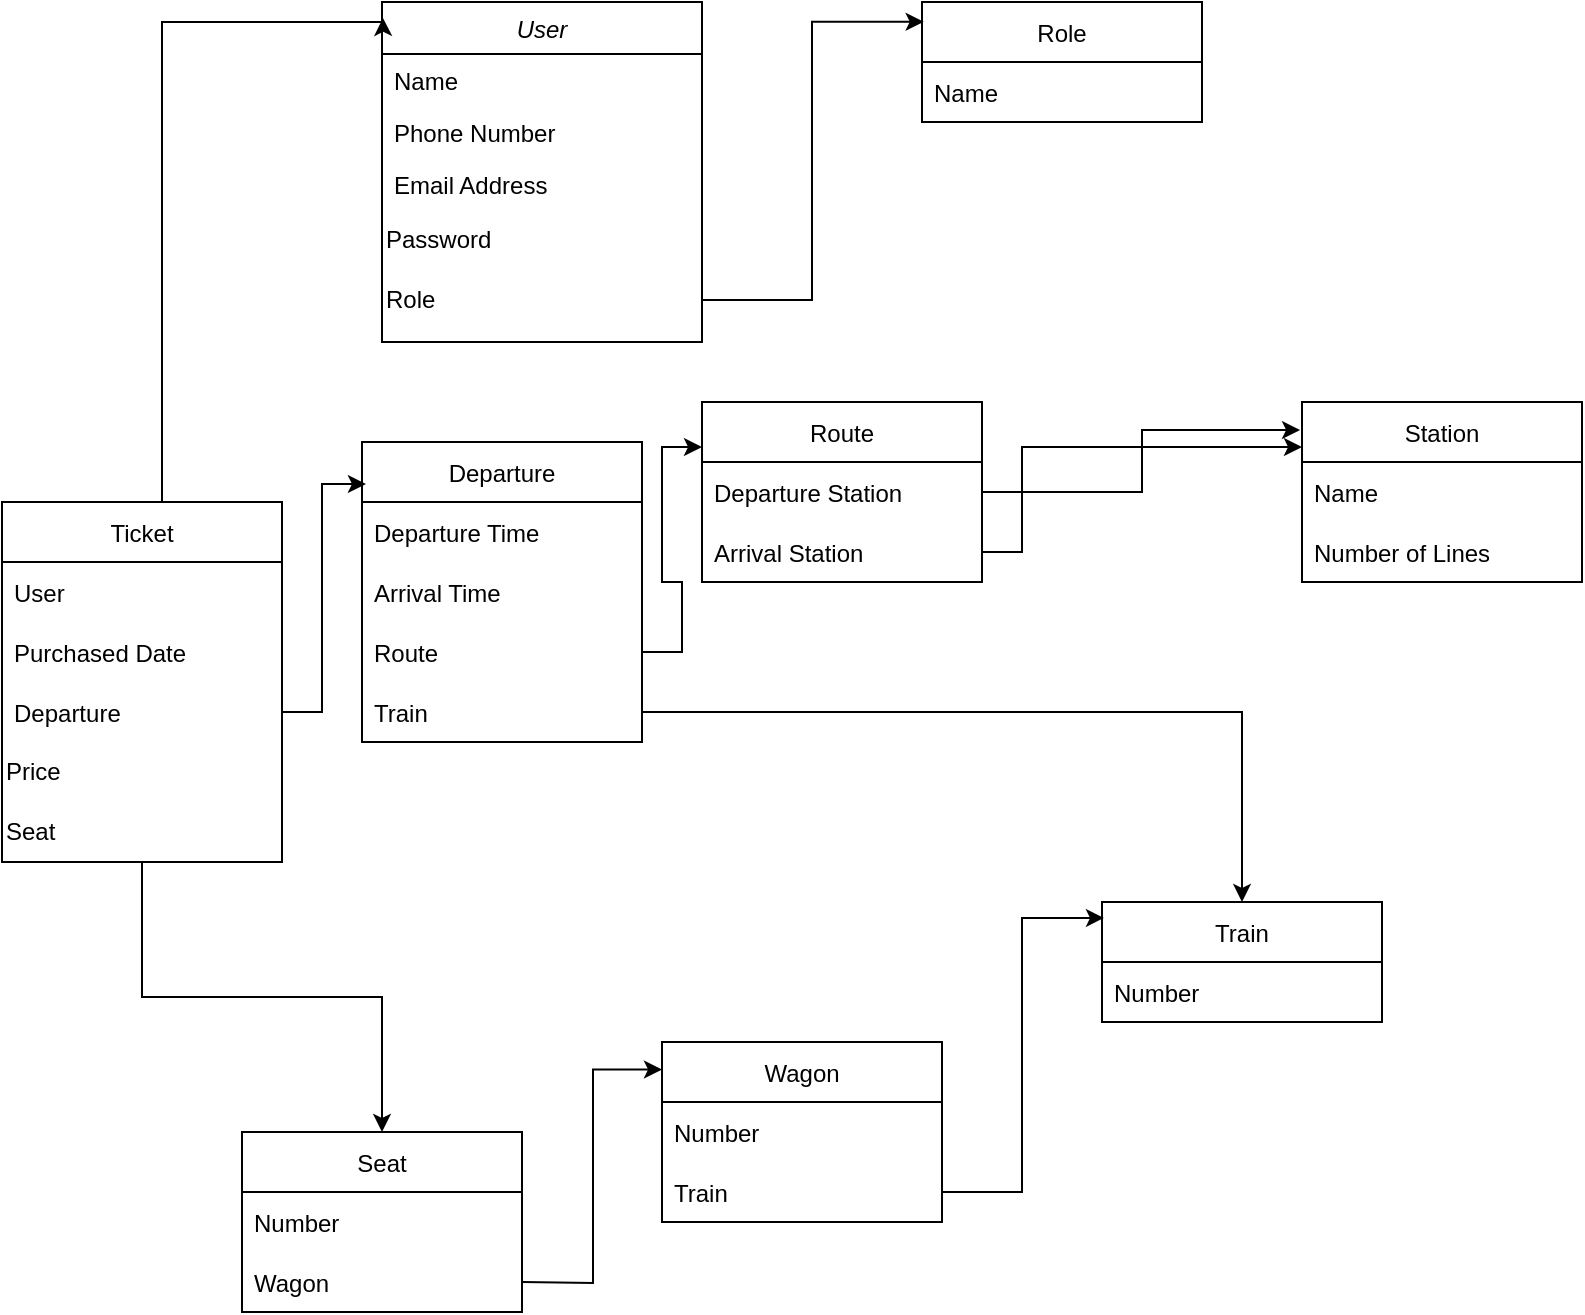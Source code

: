 <mxfile version="15.5.5" type="github">
  <diagram id="C5RBs43oDa-KdzZeNtuy" name="Page-1">
    <mxGraphModel dx="1422" dy="786" grid="1" gridSize="10" guides="1" tooltips="1" connect="1" arrows="1" fold="1" page="1" pageScale="1" pageWidth="827" pageHeight="1169" math="0" shadow="0">
      <root>
        <mxCell id="WIyWlLk6GJQsqaUBKTNV-0" />
        <mxCell id="WIyWlLk6GJQsqaUBKTNV-1" parent="WIyWlLk6GJQsqaUBKTNV-0" />
        <mxCell id="zkfFHV4jXpPFQw0GAbJ--0" value="User" style="swimlane;fontStyle=2;align=center;verticalAlign=top;childLayout=stackLayout;horizontal=1;startSize=26;horizontalStack=0;resizeParent=1;resizeLast=0;collapsible=1;marginBottom=0;rounded=0;shadow=0;strokeWidth=1;" parent="WIyWlLk6GJQsqaUBKTNV-1" vertex="1">
          <mxGeometry x="220" y="40" width="160" height="170" as="geometry">
            <mxRectangle x="230" y="140" width="160" height="26" as="alternateBounds" />
          </mxGeometry>
        </mxCell>
        <mxCell id="zkfFHV4jXpPFQw0GAbJ--1" value="Name" style="text;align=left;verticalAlign=top;spacingLeft=4;spacingRight=4;overflow=hidden;rotatable=0;points=[[0,0.5],[1,0.5]];portConstraint=eastwest;" parent="zkfFHV4jXpPFQw0GAbJ--0" vertex="1">
          <mxGeometry y="26" width="160" height="26" as="geometry" />
        </mxCell>
        <mxCell id="zkfFHV4jXpPFQw0GAbJ--2" value="Phone Number" style="text;align=left;verticalAlign=top;spacingLeft=4;spacingRight=4;overflow=hidden;rotatable=0;points=[[0,0.5],[1,0.5]];portConstraint=eastwest;rounded=0;shadow=0;html=0;" parent="zkfFHV4jXpPFQw0GAbJ--0" vertex="1">
          <mxGeometry y="52" width="160" height="26" as="geometry" />
        </mxCell>
        <mxCell id="zkfFHV4jXpPFQw0GAbJ--3" value="Email Address" style="text;align=left;verticalAlign=top;spacingLeft=4;spacingRight=4;overflow=hidden;rotatable=0;points=[[0,0.5],[1,0.5]];portConstraint=eastwest;rounded=0;shadow=0;html=0;" parent="zkfFHV4jXpPFQw0GAbJ--0" vertex="1">
          <mxGeometry y="78" width="160" height="26" as="geometry" />
        </mxCell>
        <mxCell id="L3c_1vITKOUlRn1arU0Z-3" value="Password" style="text;html=1;strokeColor=none;fillColor=none;align=left;verticalAlign=middle;whiteSpace=wrap;rounded=0;" parent="zkfFHV4jXpPFQw0GAbJ--0" vertex="1">
          <mxGeometry y="104" width="160" height="30" as="geometry" />
        </mxCell>
        <mxCell id="L3c_1vITKOUlRn1arU0Z-2" value="Role" style="text;html=1;strokeColor=none;fillColor=none;align=left;verticalAlign=middle;whiteSpace=wrap;rounded=0;" parent="zkfFHV4jXpPFQw0GAbJ--0" vertex="1">
          <mxGeometry y="134" width="160" height="30" as="geometry" />
        </mxCell>
        <mxCell id="L3c_1vITKOUlRn1arU0Z-4" value="Role" style="swimlane;fontStyle=0;childLayout=stackLayout;horizontal=1;startSize=30;horizontalStack=0;resizeParent=1;resizeParentMax=0;resizeLast=0;collapsible=1;marginBottom=0;align=center;" parent="WIyWlLk6GJQsqaUBKTNV-1" vertex="1">
          <mxGeometry x="490" y="40" width="140" height="60" as="geometry" />
        </mxCell>
        <mxCell id="L3c_1vITKOUlRn1arU0Z-5" value="Name" style="text;strokeColor=none;fillColor=none;align=left;verticalAlign=middle;spacingLeft=4;spacingRight=4;overflow=hidden;points=[[0,0.5],[1,0.5]];portConstraint=eastwest;rotatable=0;" parent="L3c_1vITKOUlRn1arU0Z-4" vertex="1">
          <mxGeometry y="30" width="140" height="30" as="geometry" />
        </mxCell>
        <mxCell id="L3c_1vITKOUlRn1arU0Z-8" style="edgeStyle=orthogonalEdgeStyle;rounded=0;orthogonalLoop=1;jettySize=auto;html=1;exitX=1;exitY=0.5;exitDx=0;exitDy=0;entryX=0.006;entryY=0.165;entryDx=0;entryDy=0;entryPerimeter=0;" parent="WIyWlLk6GJQsqaUBKTNV-1" source="L3c_1vITKOUlRn1arU0Z-2" target="L3c_1vITKOUlRn1arU0Z-4" edge="1">
          <mxGeometry relative="1" as="geometry" />
        </mxCell>
        <mxCell id="L3c_1vITKOUlRn1arU0Z-14" style="edgeStyle=orthogonalEdgeStyle;rounded=0;orthogonalLoop=1;jettySize=auto;html=1;entryX=0.003;entryY=0.047;entryDx=0;entryDy=0;entryPerimeter=0;" parent="WIyWlLk6GJQsqaUBKTNV-1" source="L3c_1vITKOUlRn1arU0Z-9" target="zkfFHV4jXpPFQw0GAbJ--0" edge="1">
          <mxGeometry relative="1" as="geometry">
            <Array as="points">
              <mxPoint x="110" y="50" />
            </Array>
          </mxGeometry>
        </mxCell>
        <mxCell id="L3c_1vITKOUlRn1arU0Z-9" value="Ticket" style="swimlane;fontStyle=0;childLayout=stackLayout;horizontal=1;startSize=30;horizontalStack=0;resizeParent=1;resizeParentMax=0;resizeLast=0;collapsible=1;marginBottom=0;align=center;" parent="WIyWlLk6GJQsqaUBKTNV-1" vertex="1">
          <mxGeometry x="30" y="290" width="140" height="180" as="geometry" />
        </mxCell>
        <mxCell id="L3c_1vITKOUlRn1arU0Z-10" value="User" style="text;strokeColor=none;fillColor=none;align=left;verticalAlign=middle;spacingLeft=4;spacingRight=4;overflow=hidden;points=[[0,0.5],[1,0.5]];portConstraint=eastwest;rotatable=0;" parent="L3c_1vITKOUlRn1arU0Z-9" vertex="1">
          <mxGeometry y="30" width="140" height="30" as="geometry" />
        </mxCell>
        <mxCell id="L3c_1vITKOUlRn1arU0Z-11" value="Purchased Date" style="text;strokeColor=none;fillColor=none;align=left;verticalAlign=middle;spacingLeft=4;spacingRight=4;overflow=hidden;points=[[0,0.5],[1,0.5]];portConstraint=eastwest;rotatable=0;" parent="L3c_1vITKOUlRn1arU0Z-9" vertex="1">
          <mxGeometry y="60" width="140" height="30" as="geometry" />
        </mxCell>
        <mxCell id="L3c_1vITKOUlRn1arU0Z-12" value="Departure" style="text;strokeColor=none;fillColor=none;align=left;verticalAlign=middle;spacingLeft=4;spacingRight=4;overflow=hidden;points=[[0,0.5],[1,0.5]];portConstraint=eastwest;rotatable=0;" parent="L3c_1vITKOUlRn1arU0Z-9" vertex="1">
          <mxGeometry y="90" width="140" height="30" as="geometry" />
        </mxCell>
        <mxCell id="L3c_1vITKOUlRn1arU0Z-15" value="Price" style="text;html=1;strokeColor=none;fillColor=none;align=left;verticalAlign=middle;whiteSpace=wrap;rounded=0;" parent="L3c_1vITKOUlRn1arU0Z-9" vertex="1">
          <mxGeometry y="120" width="140" height="30" as="geometry" />
        </mxCell>
        <mxCell id="duiz7f9OSfAzjs-m36-N-15" value="Seat" style="text;html=1;strokeColor=none;fillColor=none;align=left;verticalAlign=middle;whiteSpace=wrap;rounded=0;" vertex="1" parent="L3c_1vITKOUlRn1arU0Z-9">
          <mxGeometry y="150" width="140" height="30" as="geometry" />
        </mxCell>
        <mxCell id="L3c_1vITKOUlRn1arU0Z-17" value="Route" style="swimlane;fontStyle=0;childLayout=stackLayout;horizontal=1;startSize=30;horizontalStack=0;resizeParent=1;resizeParentMax=0;resizeLast=0;collapsible=1;marginBottom=0;align=center;" parent="WIyWlLk6GJQsqaUBKTNV-1" vertex="1">
          <mxGeometry x="380" y="240" width="140" height="90" as="geometry" />
        </mxCell>
        <mxCell id="L3c_1vITKOUlRn1arU0Z-18" value="Departure Station" style="text;strokeColor=none;fillColor=none;align=left;verticalAlign=middle;spacingLeft=4;spacingRight=4;overflow=hidden;points=[[0,0.5],[1,0.5]];portConstraint=eastwest;rotatable=0;" parent="L3c_1vITKOUlRn1arU0Z-17" vertex="1">
          <mxGeometry y="30" width="140" height="30" as="geometry" />
        </mxCell>
        <mxCell id="L3c_1vITKOUlRn1arU0Z-19" value="Arrival Station" style="text;strokeColor=none;fillColor=none;align=left;verticalAlign=middle;spacingLeft=4;spacingRight=4;overflow=hidden;points=[[0,0.5],[1,0.5]];portConstraint=eastwest;rotatable=0;" parent="L3c_1vITKOUlRn1arU0Z-17" vertex="1">
          <mxGeometry y="60" width="140" height="30" as="geometry" />
        </mxCell>
        <mxCell id="L3c_1vITKOUlRn1arU0Z-28" value="Train" style="swimlane;fontStyle=0;childLayout=stackLayout;horizontal=1;startSize=30;horizontalStack=0;resizeParent=1;resizeParentMax=0;resizeLast=0;collapsible=1;marginBottom=0;align=center;" parent="WIyWlLk6GJQsqaUBKTNV-1" vertex="1">
          <mxGeometry x="580" y="490" width="140" height="60" as="geometry" />
        </mxCell>
        <mxCell id="L3c_1vITKOUlRn1arU0Z-29" value="Number" style="text;strokeColor=none;fillColor=none;align=left;verticalAlign=middle;spacingLeft=4;spacingRight=4;overflow=hidden;points=[[0,0.5],[1,0.5]];portConstraint=eastwest;rotatable=0;" parent="L3c_1vITKOUlRn1arU0Z-28" vertex="1">
          <mxGeometry y="30" width="140" height="30" as="geometry" />
        </mxCell>
        <mxCell id="L3c_1vITKOUlRn1arU0Z-34" value="Wagon" style="swimlane;fontStyle=0;childLayout=stackLayout;horizontal=1;startSize=30;horizontalStack=0;resizeParent=1;resizeParentMax=0;resizeLast=0;collapsible=1;marginBottom=0;align=center;" parent="WIyWlLk6GJQsqaUBKTNV-1" vertex="1">
          <mxGeometry x="360" y="560" width="140" height="90" as="geometry" />
        </mxCell>
        <mxCell id="L3c_1vITKOUlRn1arU0Z-35" value="Number" style="text;strokeColor=none;fillColor=none;align=left;verticalAlign=middle;spacingLeft=4;spacingRight=4;overflow=hidden;points=[[0,0.5],[1,0.5]];portConstraint=eastwest;rotatable=0;" parent="L3c_1vITKOUlRn1arU0Z-34" vertex="1">
          <mxGeometry y="30" width="140" height="30" as="geometry" />
        </mxCell>
        <mxCell id="L3c_1vITKOUlRn1arU0Z-37" value="Train" style="text;strokeColor=none;fillColor=none;align=left;verticalAlign=middle;spacingLeft=4;spacingRight=4;overflow=hidden;points=[[0,0.5],[1,0.5]];portConstraint=eastwest;rotatable=0;" parent="L3c_1vITKOUlRn1arU0Z-34" vertex="1">
          <mxGeometry y="60" width="140" height="30" as="geometry" />
        </mxCell>
        <mxCell id="L3c_1vITKOUlRn1arU0Z-38" value="Seat" style="swimlane;fontStyle=0;childLayout=stackLayout;horizontal=1;startSize=30;horizontalStack=0;resizeParent=1;resizeParentMax=0;resizeLast=0;collapsible=1;marginBottom=0;align=center;" parent="WIyWlLk6GJQsqaUBKTNV-1" vertex="1">
          <mxGeometry x="150" y="605" width="140" height="90" as="geometry" />
        </mxCell>
        <mxCell id="L3c_1vITKOUlRn1arU0Z-39" value="Number" style="text;strokeColor=none;fillColor=none;align=left;verticalAlign=middle;spacingLeft=4;spacingRight=4;overflow=hidden;points=[[0,0.5],[1,0.5]];portConstraint=eastwest;rotatable=0;" parent="L3c_1vITKOUlRn1arU0Z-38" vertex="1">
          <mxGeometry y="30" width="140" height="30" as="geometry" />
        </mxCell>
        <mxCell id="L3c_1vITKOUlRn1arU0Z-41" value="Wagon" style="text;strokeColor=none;fillColor=none;align=left;verticalAlign=middle;spacingLeft=4;spacingRight=4;overflow=hidden;points=[[0,0.5],[1,0.5]];portConstraint=eastwest;rotatable=0;" parent="L3c_1vITKOUlRn1arU0Z-38" vertex="1">
          <mxGeometry y="60" width="140" height="30" as="geometry" />
        </mxCell>
        <mxCell id="L3c_1vITKOUlRn1arU0Z-42" style="edgeStyle=orthogonalEdgeStyle;rounded=0;orthogonalLoop=1;jettySize=auto;html=1;entryX=0;entryY=0.153;entryDx=0;entryDy=0;entryPerimeter=0;" parent="WIyWlLk6GJQsqaUBKTNV-1" target="L3c_1vITKOUlRn1arU0Z-34" edge="1">
          <mxGeometry relative="1" as="geometry">
            <mxPoint x="290" y="680" as="sourcePoint" />
          </mxGeometry>
        </mxCell>
        <mxCell id="uYX4lzhbs5rzeqxoYIwB-0" style="edgeStyle=orthogonalEdgeStyle;rounded=0;orthogonalLoop=1;jettySize=auto;html=1;exitX=1;exitY=0.5;exitDx=0;exitDy=0;entryX=0.007;entryY=0.133;entryDx=0;entryDy=0;entryPerimeter=0;" parent="WIyWlLk6GJQsqaUBKTNV-1" source="L3c_1vITKOUlRn1arU0Z-37" target="L3c_1vITKOUlRn1arU0Z-28" edge="1">
          <mxGeometry relative="1" as="geometry" />
        </mxCell>
        <mxCell id="duiz7f9OSfAzjs-m36-N-0" value="Station" style="swimlane;fontStyle=0;childLayout=stackLayout;horizontal=1;startSize=30;horizontalStack=0;resizeParent=1;resizeParentMax=0;resizeLast=0;collapsible=1;marginBottom=0;align=center;" vertex="1" parent="WIyWlLk6GJQsqaUBKTNV-1">
          <mxGeometry x="680" y="240" width="140" height="90" as="geometry" />
        </mxCell>
        <mxCell id="duiz7f9OSfAzjs-m36-N-1" value="Name" style="text;strokeColor=none;fillColor=none;align=left;verticalAlign=middle;spacingLeft=4;spacingRight=4;overflow=hidden;points=[[0,0.5],[1,0.5]];portConstraint=eastwest;rotatable=0;" vertex="1" parent="duiz7f9OSfAzjs-m36-N-0">
          <mxGeometry y="30" width="140" height="30" as="geometry" />
        </mxCell>
        <mxCell id="duiz7f9OSfAzjs-m36-N-16" value="Number of Lines" style="text;strokeColor=none;fillColor=none;align=left;verticalAlign=middle;spacingLeft=4;spacingRight=4;overflow=hidden;points=[[0,0.5],[1,0.5]];portConstraint=eastwest;rotatable=0;" vertex="1" parent="duiz7f9OSfAzjs-m36-N-0">
          <mxGeometry y="60" width="140" height="30" as="geometry" />
        </mxCell>
        <mxCell id="duiz7f9OSfAzjs-m36-N-3" style="edgeStyle=orthogonalEdgeStyle;rounded=0;orthogonalLoop=1;jettySize=auto;html=1;entryX=-0.007;entryY=0.156;entryDx=0;entryDy=0;entryPerimeter=0;" edge="1" parent="WIyWlLk6GJQsqaUBKTNV-1" source="L3c_1vITKOUlRn1arU0Z-18" target="duiz7f9OSfAzjs-m36-N-0">
          <mxGeometry relative="1" as="geometry" />
        </mxCell>
        <mxCell id="duiz7f9OSfAzjs-m36-N-4" style="edgeStyle=orthogonalEdgeStyle;rounded=0;orthogonalLoop=1;jettySize=auto;html=1;exitX=1;exitY=0.5;exitDx=0;exitDy=0;entryX=0;entryY=0.25;entryDx=0;entryDy=0;" edge="1" parent="WIyWlLk6GJQsqaUBKTNV-1" source="L3c_1vITKOUlRn1arU0Z-19" target="duiz7f9OSfAzjs-m36-N-0">
          <mxGeometry relative="1" as="geometry">
            <Array as="points">
              <mxPoint x="540" y="315" />
              <mxPoint x="540" y="263" />
            </Array>
          </mxGeometry>
        </mxCell>
        <mxCell id="duiz7f9OSfAzjs-m36-N-5" value="Departure" style="swimlane;fontStyle=0;childLayout=stackLayout;horizontal=1;startSize=30;horizontalStack=0;resizeParent=1;resizeParentMax=0;resizeLast=0;collapsible=1;marginBottom=0;align=center;" vertex="1" parent="WIyWlLk6GJQsqaUBKTNV-1">
          <mxGeometry x="210" y="260" width="140" height="150" as="geometry" />
        </mxCell>
        <mxCell id="duiz7f9OSfAzjs-m36-N-8" value="Departure Time" style="text;strokeColor=none;fillColor=none;align=left;verticalAlign=middle;spacingLeft=4;spacingRight=4;overflow=hidden;points=[[0,0.5],[1,0.5]];portConstraint=eastwest;rotatable=0;" vertex="1" parent="duiz7f9OSfAzjs-m36-N-5">
          <mxGeometry y="30" width="140" height="30" as="geometry" />
        </mxCell>
        <mxCell id="duiz7f9OSfAzjs-m36-N-9" value="Arrival Time" style="text;strokeColor=none;fillColor=none;align=left;verticalAlign=middle;spacingLeft=4;spacingRight=4;overflow=hidden;points=[[0,0.5],[1,0.5]];portConstraint=eastwest;rotatable=0;" vertex="1" parent="duiz7f9OSfAzjs-m36-N-5">
          <mxGeometry y="60" width="140" height="30" as="geometry" />
        </mxCell>
        <mxCell id="duiz7f9OSfAzjs-m36-N-11" value="Route" style="text;strokeColor=none;fillColor=none;align=left;verticalAlign=middle;spacingLeft=4;spacingRight=4;overflow=hidden;points=[[0,0.5],[1,0.5]];portConstraint=eastwest;rotatable=0;" vertex="1" parent="duiz7f9OSfAzjs-m36-N-5">
          <mxGeometry y="90" width="140" height="30" as="geometry" />
        </mxCell>
        <mxCell id="duiz7f9OSfAzjs-m36-N-13" value="Train" style="text;strokeColor=none;fillColor=none;align=left;verticalAlign=middle;spacingLeft=4;spacingRight=4;overflow=hidden;points=[[0,0.5],[1,0.5]];portConstraint=eastwest;rotatable=0;" vertex="1" parent="duiz7f9OSfAzjs-m36-N-5">
          <mxGeometry y="120" width="140" height="30" as="geometry" />
        </mxCell>
        <mxCell id="duiz7f9OSfAzjs-m36-N-10" style="edgeStyle=orthogonalEdgeStyle;rounded=0;orthogonalLoop=1;jettySize=auto;html=1;entryX=0.014;entryY=0.14;entryDx=0;entryDy=0;entryPerimeter=0;" edge="1" parent="WIyWlLk6GJQsqaUBKTNV-1" source="L3c_1vITKOUlRn1arU0Z-12" target="duiz7f9OSfAzjs-m36-N-5">
          <mxGeometry relative="1" as="geometry" />
        </mxCell>
        <mxCell id="duiz7f9OSfAzjs-m36-N-12" style="edgeStyle=orthogonalEdgeStyle;rounded=0;orthogonalLoop=1;jettySize=auto;html=1;entryX=0;entryY=0.25;entryDx=0;entryDy=0;" edge="1" parent="WIyWlLk6GJQsqaUBKTNV-1" source="duiz7f9OSfAzjs-m36-N-11" target="L3c_1vITKOUlRn1arU0Z-17">
          <mxGeometry relative="1" as="geometry" />
        </mxCell>
        <mxCell id="duiz7f9OSfAzjs-m36-N-14" style="edgeStyle=orthogonalEdgeStyle;rounded=0;orthogonalLoop=1;jettySize=auto;html=1;" edge="1" parent="WIyWlLk6GJQsqaUBKTNV-1" source="duiz7f9OSfAzjs-m36-N-13" target="L3c_1vITKOUlRn1arU0Z-28">
          <mxGeometry relative="1" as="geometry" />
        </mxCell>
        <mxCell id="duiz7f9OSfAzjs-m36-N-17" style="edgeStyle=orthogonalEdgeStyle;rounded=0;orthogonalLoop=1;jettySize=auto;html=1;entryX=0.5;entryY=0;entryDx=0;entryDy=0;" edge="1" parent="WIyWlLk6GJQsqaUBKTNV-1" source="duiz7f9OSfAzjs-m36-N-15" target="L3c_1vITKOUlRn1arU0Z-38">
          <mxGeometry relative="1" as="geometry" />
        </mxCell>
      </root>
    </mxGraphModel>
  </diagram>
</mxfile>
